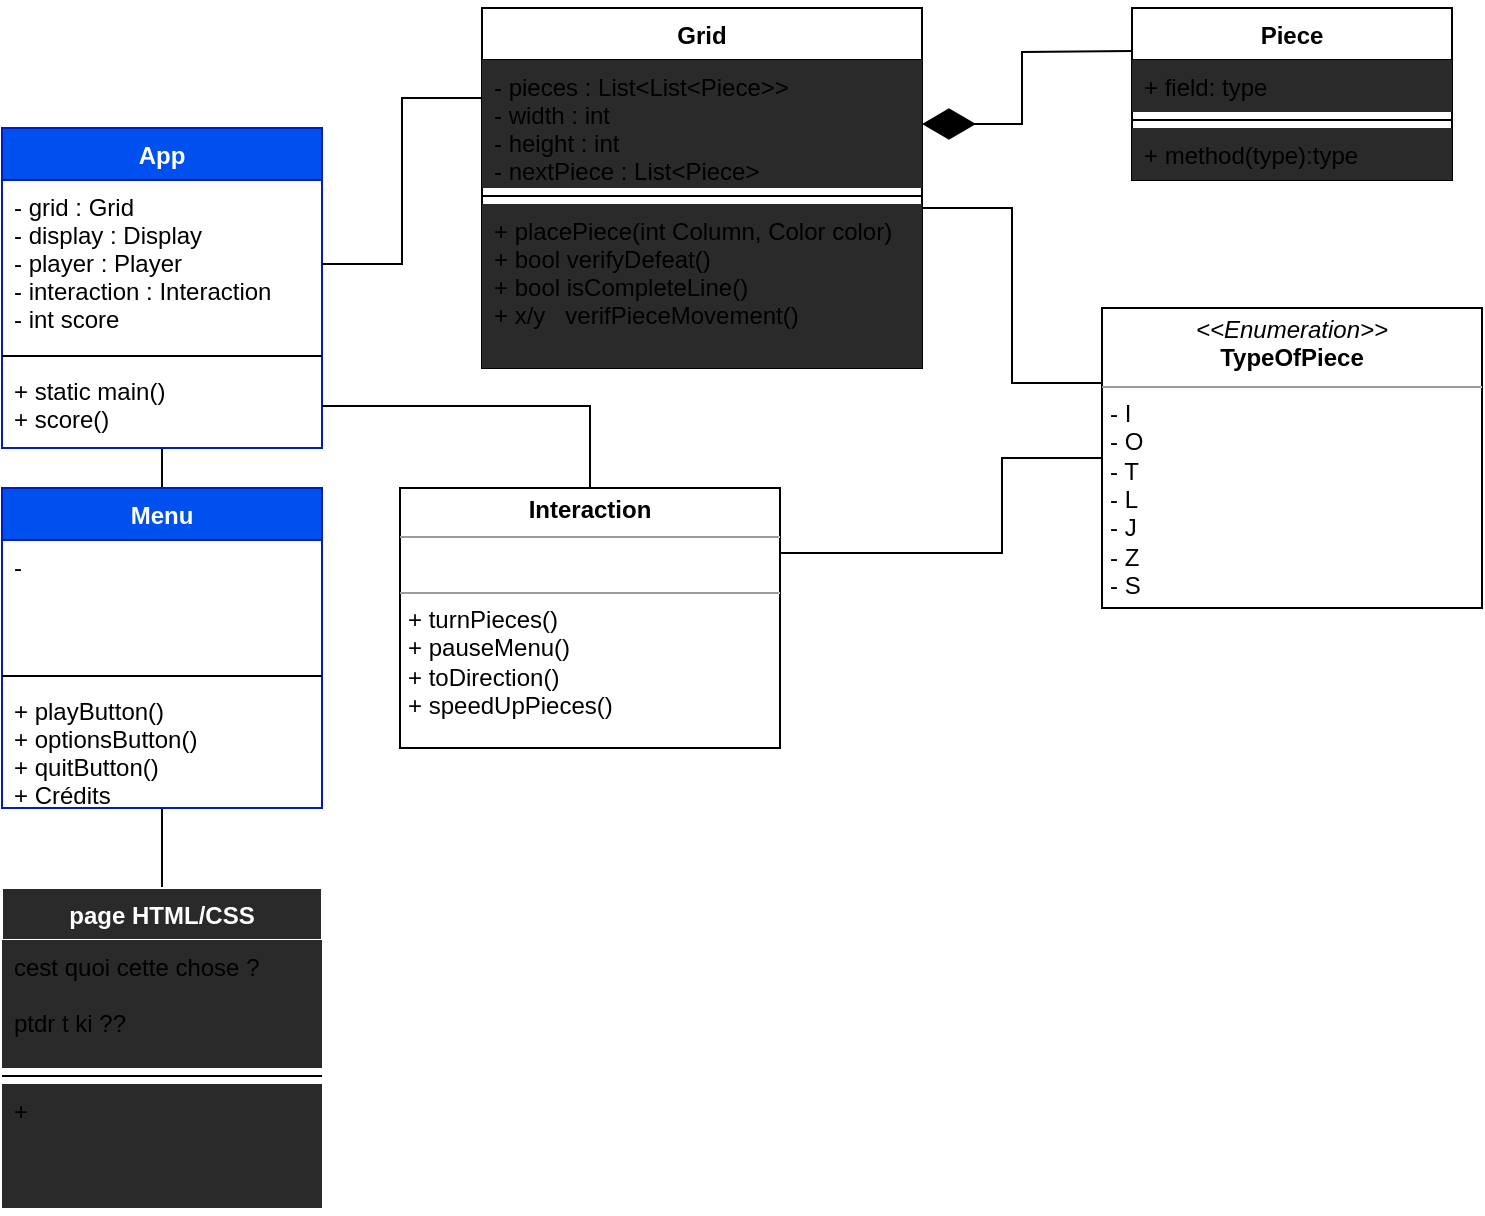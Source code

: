 <mxfile>
    <diagram id="C5RBs43oDa-KdzZeNtuy" name="Page-1">
        <mxGraphModel dx="1026" dy="1673" grid="1" gridSize="10" guides="1" tooltips="1" connect="1" arrows="1" fold="1" page="1" pageScale="1" pageWidth="827" pageHeight="1169" math="0" shadow="0">
            <root>
                <mxCell id="WIyWlLk6GJQsqaUBKTNV-0"/>
                <mxCell id="WIyWlLk6GJQsqaUBKTNV-1" parent="WIyWlLk6GJQsqaUBKTNV-0"/>
                <mxCell id="20" value="" style="edgeStyle=none;rounded=0;html=1;endArrow=none;endFill=0;" edge="1" parent="WIyWlLk6GJQsqaUBKTNV-1" source="OHSGJf9ISl_RlKHkCsCn-0" target="16">
                    <mxGeometry relative="1" as="geometry"/>
                </mxCell>
                <mxCell id="OHSGJf9ISl_RlKHkCsCn-0" value="App" style="swimlane;fontStyle=1;align=center;verticalAlign=top;childLayout=stackLayout;horizontal=1;startSize=26;horizontalStack=0;resizeParent=1;resizeParentMax=0;resizeLast=0;collapsible=1;marginBottom=0;fillColor=#0050ef;strokeColor=#001DBC;fontColor=#ffffff;" parent="WIyWlLk6GJQsqaUBKTNV-1" vertex="1">
                    <mxGeometry x="120" y="20" width="160" height="160" as="geometry"/>
                </mxCell>
                <mxCell id="OHSGJf9ISl_RlKHkCsCn-1" value="- grid : Grid&#10;- display : Display&#10;- player : Player&#10;- interaction : Interaction&#10;- int score" style="text;strokeColor=none;fillColor=none;align=left;verticalAlign=top;spacingLeft=4;spacingRight=4;overflow=hidden;rotatable=0;points=[[0,0.5],[1,0.5]];portConstraint=eastwest;" parent="OHSGJf9ISl_RlKHkCsCn-0" vertex="1">
                    <mxGeometry y="26" width="160" height="84" as="geometry"/>
                </mxCell>
                <mxCell id="OHSGJf9ISl_RlKHkCsCn-2" value="" style="line;strokeWidth=1;fillColor=none;align=left;verticalAlign=middle;spacingTop=-1;spacingLeft=3;spacingRight=3;rotatable=0;labelPosition=right;points=[];portConstraint=eastwest;" parent="OHSGJf9ISl_RlKHkCsCn-0" vertex="1">
                    <mxGeometry y="110" width="160" height="8" as="geometry"/>
                </mxCell>
                <mxCell id="OHSGJf9ISl_RlKHkCsCn-3" value="+ static main()&#10;+ score()" style="text;strokeColor=none;fillColor=none;align=left;verticalAlign=top;spacingLeft=4;spacingRight=4;overflow=hidden;rotatable=0;points=[[0,0.5],[1,0.5]];portConstraint=eastwest;" parent="OHSGJf9ISl_RlKHkCsCn-0" vertex="1">
                    <mxGeometry y="118" width="160" height="42" as="geometry"/>
                </mxCell>
                <mxCell id="OHSGJf9ISl_RlKHkCsCn-5" value="Piece" style="swimlane;fontStyle=1;align=center;verticalAlign=top;childLayout=stackLayout;horizontal=1;startSize=26;horizontalStack=0;resizeParent=1;resizeParentMax=0;resizeLast=0;collapsible=1;marginBottom=0;" parent="WIyWlLk6GJQsqaUBKTNV-1" vertex="1">
                    <mxGeometry x="685" y="-40" width="160" height="86" as="geometry"/>
                </mxCell>
                <mxCell id="OHSGJf9ISl_RlKHkCsCn-6" value="+ field: type" style="text;strokeColor=none;align=left;verticalAlign=top;spacingLeft=4;spacingRight=4;overflow=hidden;rotatable=0;points=[[0,0.5],[1,0.5]];portConstraint=eastwest;fillColor=#2a2a2a;" parent="OHSGJf9ISl_RlKHkCsCn-5" vertex="1">
                    <mxGeometry y="26" width="160" height="26" as="geometry"/>
                </mxCell>
                <mxCell id="OHSGJf9ISl_RlKHkCsCn-7" value="" style="line;strokeWidth=1;fillColor=none;align=left;verticalAlign=middle;spacingTop=-1;spacingLeft=3;spacingRight=3;rotatable=0;labelPosition=right;points=[];portConstraint=eastwest;" parent="OHSGJf9ISl_RlKHkCsCn-5" vertex="1">
                    <mxGeometry y="52" width="160" height="8" as="geometry"/>
                </mxCell>
                <mxCell id="OHSGJf9ISl_RlKHkCsCn-8" value="+ method(type):type" style="text;strokeColor=none;align=left;verticalAlign=top;spacingLeft=4;spacingRight=4;overflow=hidden;rotatable=0;points=[[0,0.5],[1,0.5]];portConstraint=eastwest;fillColor=#2a2a2a;" parent="OHSGJf9ISl_RlKHkCsCn-5" vertex="1">
                    <mxGeometry y="60" width="160" height="26" as="geometry"/>
                </mxCell>
                <mxCell id="OHSGJf9ISl_RlKHkCsCn-70" style="edgeStyle=orthogonalEdgeStyle;rounded=0;jumpSize=6;orthogonalLoop=1;jettySize=auto;html=1;entryX=0;entryY=0.25;entryDx=0;entryDy=0;startArrow=none;startFill=0;endArrow=none;endFill=0;endSize=12;strokeWidth=1;" parent="WIyWlLk6GJQsqaUBKTNV-1" source="OHSGJf9ISl_RlKHkCsCn-10" target="OHSGJf9ISl_RlKHkCsCn-67" edge="1">
                    <mxGeometry relative="1" as="geometry">
                        <Array as="points">
                            <mxPoint x="625" y="60"/>
                            <mxPoint x="625" y="148"/>
                        </Array>
                    </mxGeometry>
                </mxCell>
                <mxCell id="OHSGJf9ISl_RlKHkCsCn-10" value="Grid" style="swimlane;fontStyle=1;align=center;verticalAlign=top;childLayout=stackLayout;horizontal=1;startSize=26;horizontalStack=0;resizeParent=1;resizeParentMax=0;resizeLast=0;collapsible=1;marginBottom=0;strokeWidth=1;" parent="WIyWlLk6GJQsqaUBKTNV-1" vertex="1">
                    <mxGeometry x="360" y="-40" width="220" height="180" as="geometry"/>
                </mxCell>
                <mxCell id="OHSGJf9ISl_RlKHkCsCn-11" value="- pieces : List&lt;List&lt;Piece&gt;&gt;&#10;- width : int&#10;- height : int&#10;- nextPiece : List&lt;Piece&gt;" style="text;strokeColor=none;align=left;verticalAlign=top;spacingLeft=4;spacingRight=4;overflow=hidden;rotatable=0;points=[[0,0.5],[1,0.5]];portConstraint=eastwest;fillColor=#2a2a2a;" parent="OHSGJf9ISl_RlKHkCsCn-10" vertex="1">
                    <mxGeometry y="26" width="220" height="64" as="geometry"/>
                </mxCell>
                <mxCell id="OHSGJf9ISl_RlKHkCsCn-12" value="" style="line;strokeWidth=1;fillColor=none;align=left;verticalAlign=middle;spacingTop=-1;spacingLeft=3;spacingRight=3;rotatable=0;labelPosition=right;points=[];portConstraint=eastwest;" parent="OHSGJf9ISl_RlKHkCsCn-10" vertex="1">
                    <mxGeometry y="90" width="220" height="8" as="geometry"/>
                </mxCell>
                <mxCell id="OHSGJf9ISl_RlKHkCsCn-13" value="+ placePiece(int Column, Color color)&#10;+ bool verifyDefeat()&#10;+ bool isCompleteLine()&#10;+ x/y   verifPieceMovement()" style="text;strokeColor=none;align=left;verticalAlign=top;spacingLeft=4;spacingRight=4;overflow=hidden;rotatable=0;points=[[0,0.5],[1,0.5]];portConstraint=eastwest;fillColor=#2a2a2a;" parent="OHSGJf9ISl_RlKHkCsCn-10" vertex="1">
                    <mxGeometry y="98" width="220" height="82" as="geometry"/>
                </mxCell>
                <mxCell id="9" style="edgeStyle=none;rounded=0;html=1;entryX=1;entryY=0.5;entryDx=0;entryDy=0;endArrow=none;endFill=0;" edge="1" parent="WIyWlLk6GJQsqaUBKTNV-1" source="OHSGJf9ISl_RlKHkCsCn-24" target="OHSGJf9ISl_RlKHkCsCn-3">
                    <mxGeometry relative="1" as="geometry">
                        <Array as="points">
                            <mxPoint x="414" y="159"/>
                        </Array>
                    </mxGeometry>
                </mxCell>
                <mxCell id="OHSGJf9ISl_RlKHkCsCn-24" value="&lt;p style=&quot;margin: 0px ; margin-top: 4px ; text-align: center&quot;&gt;&lt;b&gt;Interaction&lt;/b&gt;&lt;/p&gt;&lt;hr size=&quot;1&quot;&gt;&lt;p style=&quot;margin: 0px ; margin-left: 4px&quot;&gt;&lt;b&gt;&lt;br&gt;&lt;/b&gt;&lt;/p&gt;&lt;hr size=&quot;1&quot;&gt;&lt;p style=&quot;margin: 0px ; margin-left: 4px&quot;&gt;+ turnPieces()&lt;/p&gt;&lt;p style=&quot;margin: 0px ; margin-left: 4px&quot;&gt;+ pauseMenu()&lt;/p&gt;&lt;p style=&quot;margin: 0px ; margin-left: 4px&quot;&gt;+ toDirection()&lt;/p&gt;&lt;p style=&quot;margin: 0px ; margin-left: 4px&quot;&gt;+ speedUpPieces()&lt;/p&gt;" style="verticalAlign=top;align=left;overflow=fill;fontSize=12;fontFamily=Helvetica;html=1;" parent="WIyWlLk6GJQsqaUBKTNV-1" vertex="1">
                    <mxGeometry x="319" y="200" width="190" height="130" as="geometry"/>
                </mxCell>
                <mxCell id="OHSGJf9ISl_RlKHkCsCn-42" style="edgeStyle=orthogonalEdgeStyle;rounded=0;orthogonalLoop=1;jettySize=auto;html=1;entryX=0;entryY=0.25;entryDx=0;entryDy=0;endArrow=none;endFill=0;exitX=1;exitY=0.5;exitDx=0;exitDy=0;" parent="WIyWlLk6GJQsqaUBKTNV-1" source="OHSGJf9ISl_RlKHkCsCn-1" target="OHSGJf9ISl_RlKHkCsCn-10" edge="1">
                    <mxGeometry relative="1" as="geometry"/>
                </mxCell>
                <mxCell id="OHSGJf9ISl_RlKHkCsCn-67" value="&lt;p style=&quot;margin: 0px ; margin-top: 4px ; text-align: center&quot;&gt;&lt;i&gt;&amp;lt;&amp;lt;Enumeration&amp;gt;&amp;gt;&lt;/i&gt;&lt;br&gt;&lt;b&gt;TypeOfPiece&lt;/b&gt;&lt;/p&gt;&lt;hr size=&quot;1&quot;&gt;&lt;p style=&quot;margin: 0px ; margin-left: 4px&quot;&gt;- I&lt;/p&gt;&lt;p style=&quot;margin: 0px ; margin-left: 4px&quot;&gt;- O&lt;/p&gt;&lt;p style=&quot;margin: 0px ; margin-left: 4px&quot;&gt;- T&lt;br&gt;&lt;/p&gt;&lt;p style=&quot;margin: 0px ; margin-left: 4px&quot;&gt;- L&lt;/p&gt;&lt;p style=&quot;margin: 0px ; margin-left: 4px&quot;&gt;- J&lt;/p&gt;&lt;p style=&quot;margin: 0px ; margin-left: 4px&quot;&gt;- Z&lt;/p&gt;&lt;p style=&quot;margin: 0px ; margin-left: 4px&quot;&gt;- S&lt;/p&gt;&lt;p style=&quot;margin: 0px ; margin-left: 4px&quot;&gt;&lt;br&gt;&lt;/p&gt;" style="verticalAlign=top;align=left;overflow=fill;fontSize=12;fontFamily=Helvetica;html=1;" parent="WIyWlLk6GJQsqaUBKTNV-1" vertex="1">
                    <mxGeometry x="670" y="110" width="190" height="150" as="geometry"/>
                </mxCell>
                <mxCell id="OHSGJf9ISl_RlKHkCsCn-73" style="edgeStyle=orthogonalEdgeStyle;rounded=0;jumpSize=6;orthogonalLoop=1;jettySize=auto;html=1;entryX=0;entryY=0.5;entryDx=0;entryDy=0;startArrow=none;startFill=0;endArrow=none;endFill=0;endSize=12;strokeWidth=1;exitX=1;exitY=0.25;exitDx=0;exitDy=0;" parent="WIyWlLk6GJQsqaUBKTNV-1" source="OHSGJf9ISl_RlKHkCsCn-24" target="OHSGJf9ISl_RlKHkCsCn-67" edge="1">
                    <mxGeometry relative="1" as="geometry">
                        <mxPoint x="520" y="202.5" as="sourcePoint"/>
                        <Array as="points">
                            <mxPoint x="620" y="233"/>
                            <mxPoint x="620" y="185"/>
                        </Array>
                    </mxGeometry>
                </mxCell>
                <mxCell id="4" value="" style="endArrow=diamondThin;endFill=1;endSize=24;html=1;exitX=0;exitY=0.25;exitDx=0;exitDy=0;entryX=1;entryY=0.5;entryDx=0;entryDy=0;rounded=0;" edge="1" parent="WIyWlLk6GJQsqaUBKTNV-1" source="OHSGJf9ISl_RlKHkCsCn-5" target="OHSGJf9ISl_RlKHkCsCn-11">
                    <mxGeometry width="160" relative="1" as="geometry">
                        <mxPoint x="510" y="20" as="sourcePoint"/>
                        <mxPoint x="590" y="10" as="targetPoint"/>
                        <Array as="points">
                            <mxPoint x="630" y="-18"/>
                            <mxPoint x="630" y="18"/>
                        </Array>
                    </mxGeometry>
                </mxCell>
                <mxCell id="25" value="" style="edgeStyle=none;rounded=0;html=1;endArrow=none;endFill=0;" edge="1" parent="WIyWlLk6GJQsqaUBKTNV-1" source="16" target="21">
                    <mxGeometry relative="1" as="geometry"/>
                </mxCell>
                <mxCell id="16" value="Menu" style="swimlane;fontStyle=1;align=center;verticalAlign=top;childLayout=stackLayout;horizontal=1;startSize=26;horizontalStack=0;resizeParent=1;resizeParentMax=0;resizeLast=0;collapsible=1;marginBottom=0;fillColor=#0050ef;strokeColor=#001DBC;fontColor=#ffffff;" vertex="1" parent="WIyWlLk6GJQsqaUBKTNV-1">
                    <mxGeometry x="120" y="200" width="160" height="160" as="geometry"/>
                </mxCell>
                <mxCell id="17" value="- " style="text;strokeColor=none;fillColor=none;align=left;verticalAlign=top;spacingLeft=4;spacingRight=4;overflow=hidden;rotatable=0;points=[[0,0.5],[1,0.5]];portConstraint=eastwest;" vertex="1" parent="16">
                    <mxGeometry y="26" width="160" height="64" as="geometry"/>
                </mxCell>
                <mxCell id="18" value="" style="line;strokeWidth=1;fillColor=none;align=left;verticalAlign=middle;spacingTop=-1;spacingLeft=3;spacingRight=3;rotatable=0;labelPosition=right;points=[];portConstraint=eastwest;" vertex="1" parent="16">
                    <mxGeometry y="90" width="160" height="8" as="geometry"/>
                </mxCell>
                <mxCell id="19" value="+ playButton()&#10;+ optionsButton()&#10;+ quitButton()&#10;+ Crédits" style="text;strokeColor=none;fillColor=none;align=left;verticalAlign=top;spacingLeft=4;spacingRight=4;overflow=hidden;rotatable=0;points=[[0,0.5],[1,0.5]];portConstraint=eastwest;" vertex="1" parent="16">
                    <mxGeometry y="98" width="160" height="62" as="geometry"/>
                </mxCell>
                <mxCell id="21" value="page HTML/CSS" style="swimlane;fontStyle=1;align=center;verticalAlign=top;childLayout=stackLayout;horizontal=1;startSize=26;horizontalStack=0;resizeParent=1;resizeParentMax=0;resizeLast=0;collapsible=1;marginBottom=0;fontColor=#ffffff;fillColor=#2A2A2A;strokeColor=#FFFFFF;" vertex="1" parent="WIyWlLk6GJQsqaUBKTNV-1">
                    <mxGeometry x="120" y="400" width="160" height="160" as="geometry"/>
                </mxCell>
                <mxCell id="22" value="cest quoi cette chose ?&#10;&#10;ptdr t ki ??&#10;" style="text;align=left;verticalAlign=top;spacingLeft=4;spacingRight=4;overflow=hidden;rotatable=0;points=[[0,0.5],[1,0.5]];portConstraint=eastwest;fillColor=#2a2a2a;" vertex="1" parent="21">
                    <mxGeometry y="26" width="160" height="64" as="geometry"/>
                </mxCell>
                <mxCell id="23" value="" style="line;strokeWidth=1;fillColor=none;align=left;verticalAlign=middle;spacingTop=-1;spacingLeft=3;spacingRight=3;rotatable=0;labelPosition=right;points=[];portConstraint=eastwest;" vertex="1" parent="21">
                    <mxGeometry y="90" width="160" height="8" as="geometry"/>
                </mxCell>
                <mxCell id="24" value="+ " style="text;strokeColor=none;align=left;verticalAlign=top;spacingLeft=4;spacingRight=4;overflow=hidden;rotatable=0;points=[[0,0.5],[1,0.5]];portConstraint=eastwest;fillColor=#2a2a2a;" vertex="1" parent="21">
                    <mxGeometry y="98" width="160" height="62" as="geometry"/>
                </mxCell>
            </root>
        </mxGraphModel>
    </diagram>
</mxfile>
